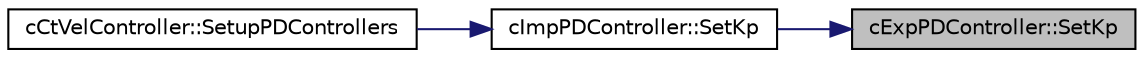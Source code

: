digraph "cExpPDController::SetKp"
{
 // LATEX_PDF_SIZE
  edge [fontname="Helvetica",fontsize="10",labelfontname="Helvetica",labelfontsize="10"];
  node [fontname="Helvetica",fontsize="10",shape=record];
  rankdir="RL";
  Node1 [label="cExpPDController::SetKp",height=0.2,width=0.4,color="black", fillcolor="grey75", style="filled", fontcolor="black",tooltip=" "];
  Node1 -> Node2 [dir="back",color="midnightblue",fontsize="10",style="solid",fontname="Helvetica"];
  Node2 [label="cImpPDController::SetKp",height=0.2,width=0.4,color="black", fillcolor="white", style="filled",URL="$classc_imp_p_d_controller.html#ac9d4947f4abbe2fb515b75edb172d399",tooltip=" "];
  Node2 -> Node3 [dir="back",color="midnightblue",fontsize="10",style="solid",fontname="Helvetica"];
  Node3 [label="cCtVelController::SetupPDControllers",height=0.2,width=0.4,color="black", fillcolor="white", style="filled",URL="$classc_ct_vel_controller.html#a4589995099152d0beb52d0c7f1cf125d",tooltip=" "];
}
